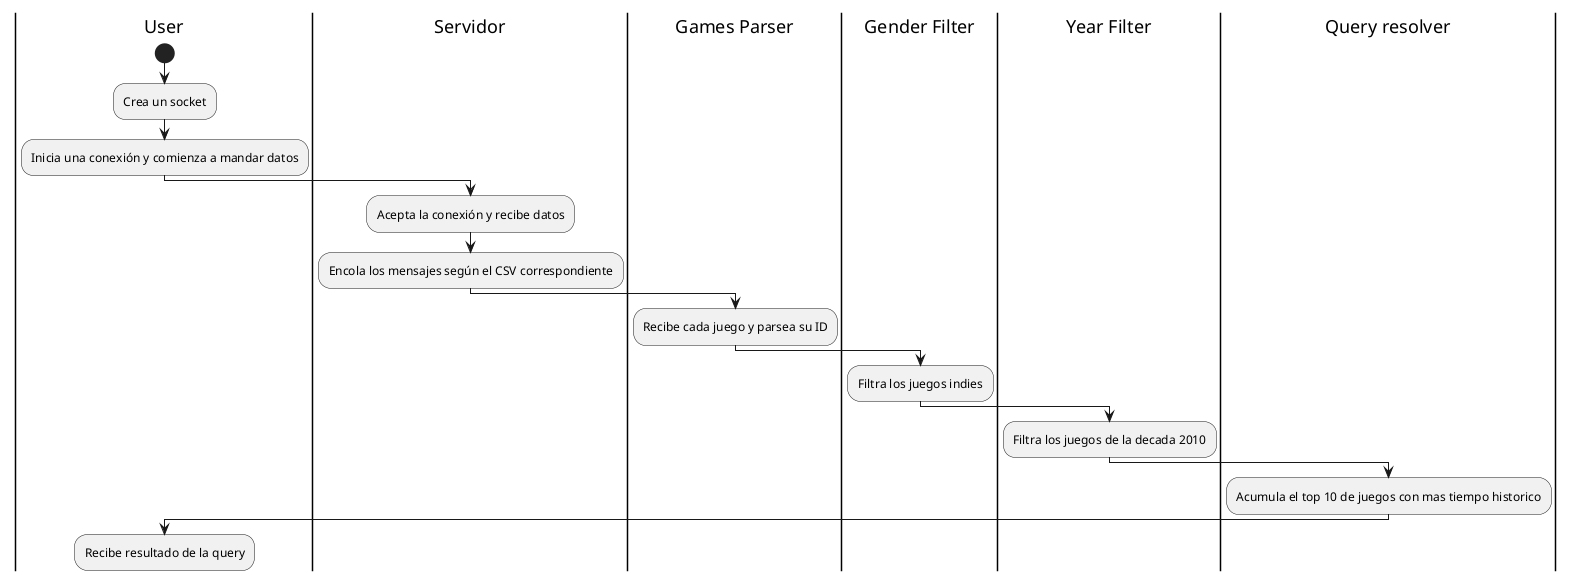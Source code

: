 @startuml
|User|
start
:Crea un socket;
:Inicia una conexión y comienza a mandar datos;

|Servidor|
:Acepta la conexión y recibe datos;
:Encola los mensajes según el CSV correspondiente;
   |Games Parser|
   :Recibe cada juego y parsea su ID;
   |Gender Filter|
   :Filtra los juegos indies;
   |Year Filter|
   :Filtra los juegos de la decada 2010;
   |Query resolver|
   :Acumula el top 10 de juegos con mas tiempo historico;
   |User|
   :Recibe resultado de la query;
@enduml